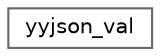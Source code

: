 digraph "类继承关系图"
{
 // LATEX_PDF_SIZE
  bgcolor="transparent";
  edge [fontname=Helvetica,fontsize=10,labelfontname=Helvetica,labelfontsize=10];
  node [fontname=Helvetica,fontsize=10,shape=box,height=0.2,width=0.4];
  rankdir="LR";
  Node0 [id="Node000000",label="yyjson_val",height=0.2,width=0.4,color="grey40", fillcolor="white", style="filled",URL="$structyyjson__val.html",tooltip=" "];
}
